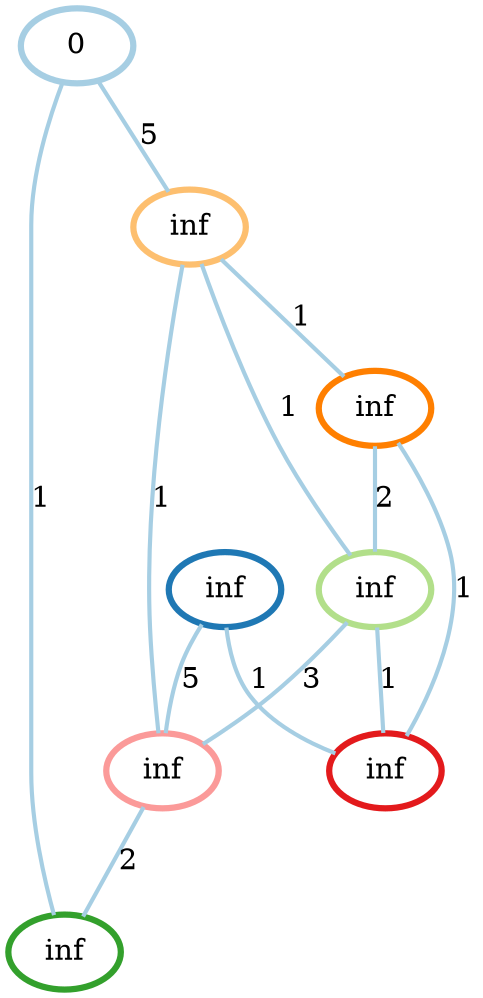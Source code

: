 graph G {
    0 [penwidth=3,label="0",color=1, colorscheme=paired12]
    1 [penwidth=3,label="inf",color=2, colorscheme=paired12]
    2 [penwidth=3,label="inf",color=3, colorscheme=paired12]
    3 [penwidth=3,label="inf",color=4, colorscheme=paired12]
    4 [penwidth=3,label="inf",color=5, colorscheme=paired12]
    5 [penwidth=3,label="inf",color=6, colorscheme=paired12]
    6 [penwidth=3,label="inf",color=7, colorscheme=paired12]
    7 [penwidth=3,label="inf",color=8, colorscheme=paired12]

    0--3 [penwidth=2,label="1",color=1, colorscheme=paired12]
    0--6 [penwidth=2,label="5",color=1, colorscheme=paired12]
    1--5 [penwidth=2,label="1",color=1, colorscheme=paired12]
    1--4 [penwidth=2,label="5",color=1, colorscheme=paired12]
    2--6 [penwidth=2,label="1",color=1, colorscheme=paired12]
    2--4 [penwidth=2,label="3",color=1, colorscheme=paired12]
    2--5 [penwidth=2,label="1",color=1, colorscheme=paired12]
    7--2 [penwidth=2,label="2",color=1, colorscheme=paired12]
    4--3 [penwidth=2,label="2",color=1, colorscheme=paired12]
    4--6 [penwidth=2,label="1",color=1, colorscheme=paired12]
    5--7 [penwidth=2,label="1",color=1, colorscheme=paired12]
    6--7 [penwidth=2,label="1",color=1, colorscheme=paired12]
}